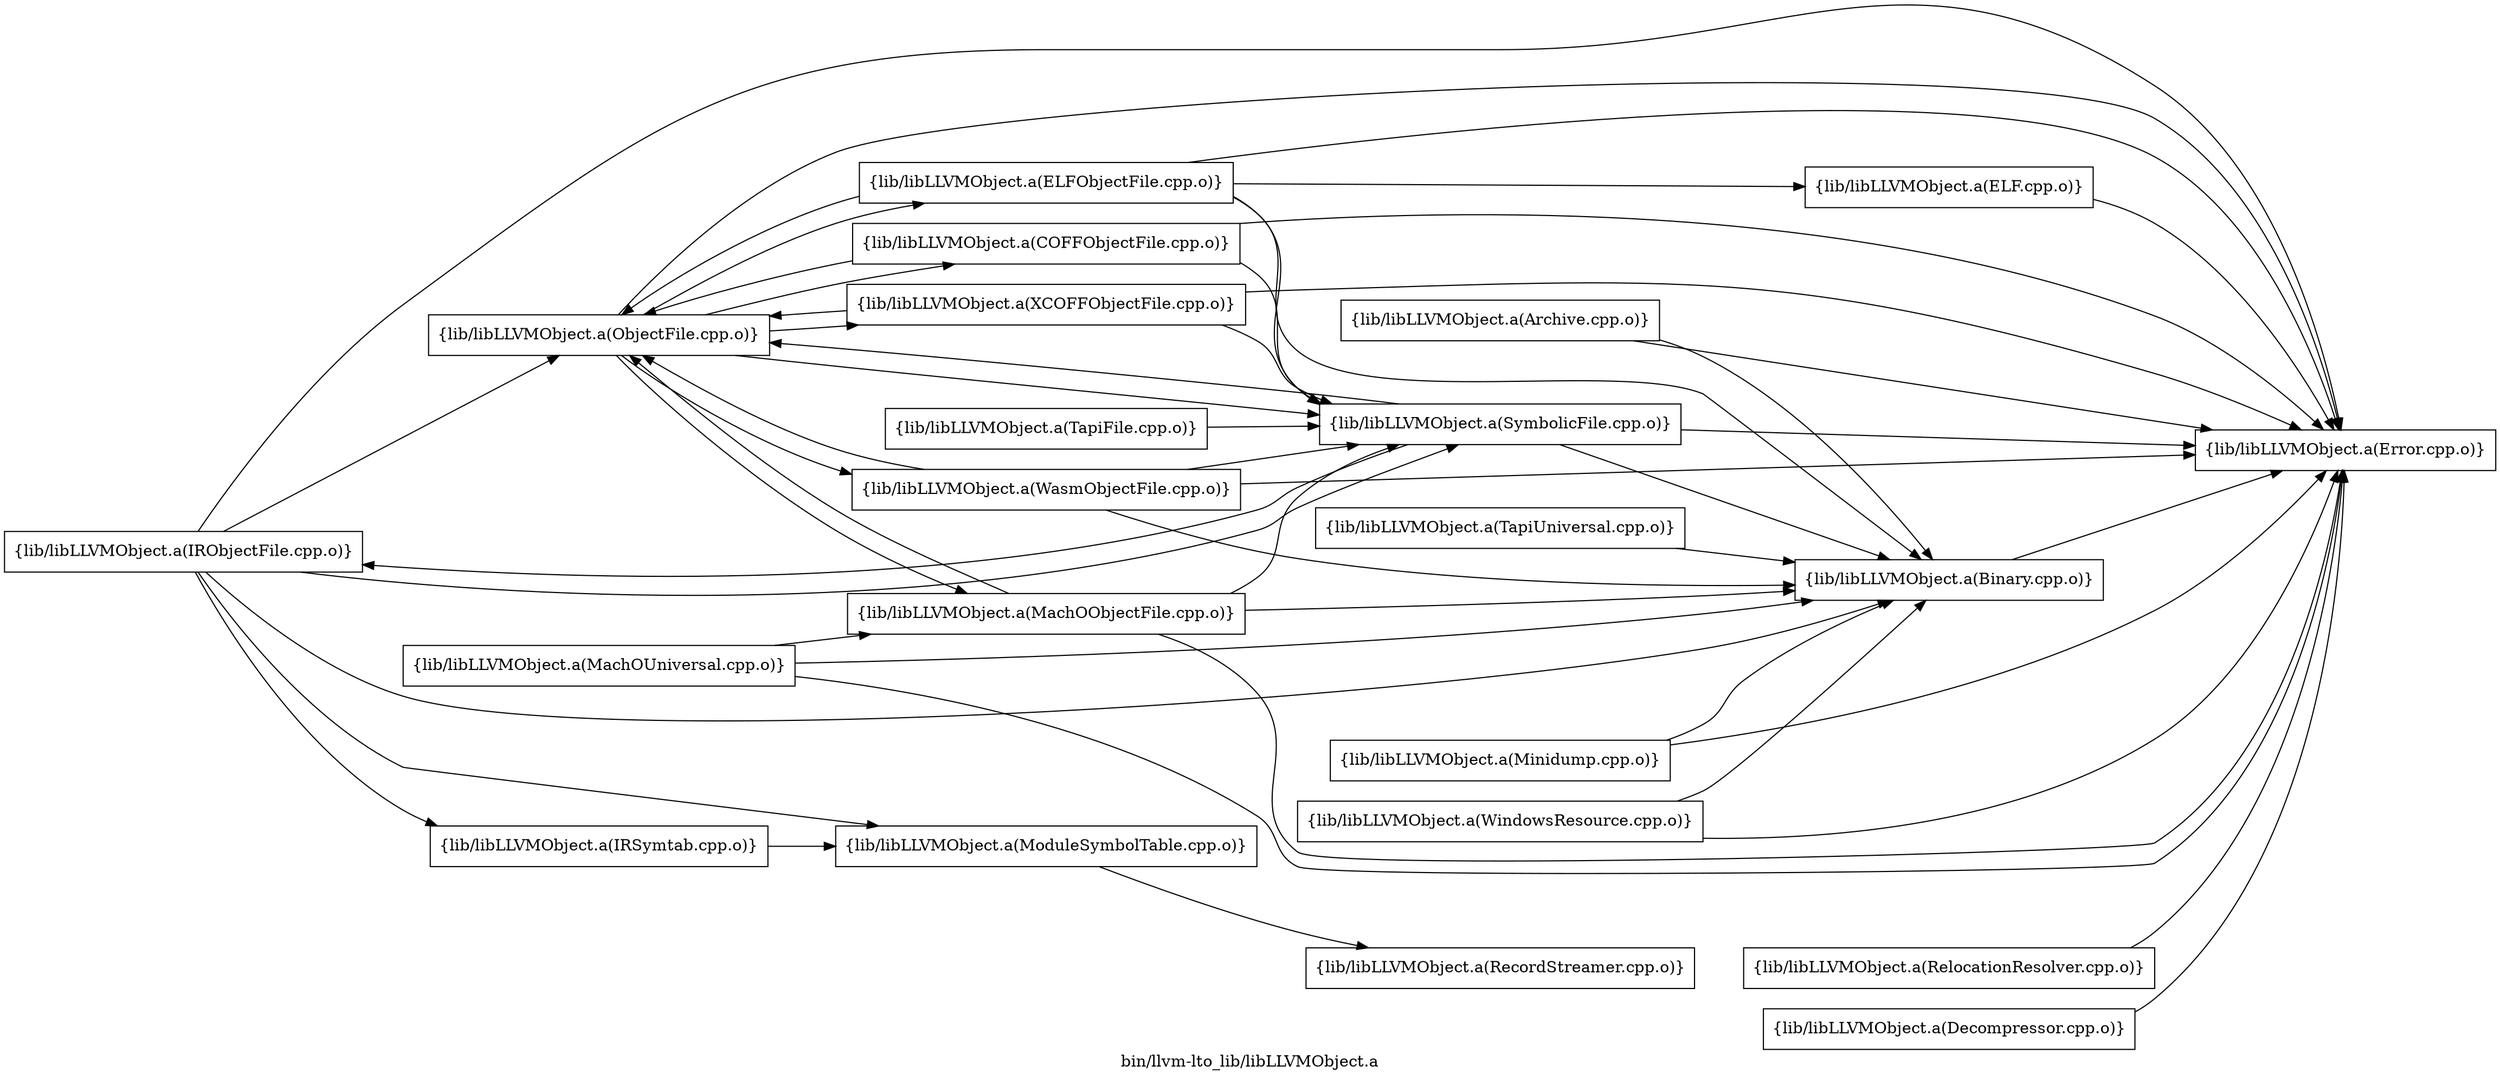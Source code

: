 digraph "bin/llvm-lto_lib/libLLVMObject.a" {
	label="bin/llvm-lto_lib/libLLVMObject.a";
	rankdir=LR;
	{ rank=same; Node0x55b14d5bc078;  }
	{ rank=same; Node0x55b14d5bdf18;  }
	{ rank=same; Node0x55b14d5bc078;  }
	{ rank=same; Node0x55b14d5bdf18;  }

	Node0x55b14d5bc078 [shape=record,shape=box,group=0,label="{lib/libLLVMObject.a(IRSymtab.cpp.o)}"];
	Node0x55b14d5bc078 -> Node0x55b14d5bdf18;
	Node0x55b14d5bdf18 [shape=record,shape=box,group=0,label="{lib/libLLVMObject.a(ModuleSymbolTable.cpp.o)}"];
	Node0x55b14d5bdf18 -> Node0x55b14d5d68d8;
	Node0x55b14d5d7008 [shape=record,shape=box,group=0,label="{lib/libLLVMObject.a(IRObjectFile.cpp.o)}"];
	Node0x55b14d5d7008 -> Node0x55b14d5bb768;
	Node0x55b14d5d7008 -> Node0x55b14d5bc078;
	Node0x55b14d5d7008 -> Node0x55b14d5bdf18;
	Node0x55b14d5d7008 -> Node0x55b14d5beaf8;
	Node0x55b14d5d7008 -> Node0x55b14d5c62a8;
	Node0x55b14d5d7008 -> Node0x55b14d5b29d8;
	Node0x55b14d5c62a8 [shape=record,shape=box,group=0,label="{lib/libLLVMObject.a(Error.cpp.o)}"];
	Node0x55b14d5bb768 [shape=record,shape=box,group=0,label="{lib/libLLVMObject.a(Binary.cpp.o)}"];
	Node0x55b14d5bb768 -> Node0x55b14d5c62a8;
	Node0x55b14d5beaf8 [shape=record,shape=box,group=0,label="{lib/libLLVMObject.a(ObjectFile.cpp.o)}"];
	Node0x55b14d5beaf8 -> Node0x55b14d5bce38;
	Node0x55b14d5beaf8 -> Node0x55b14d5bee18;
	Node0x55b14d5beaf8 -> Node0x55b14d5b5818;
	Node0x55b14d5beaf8 -> Node0x55b14d5c62a8;
	Node0x55b14d5beaf8 -> Node0x55b14d5b29d8;
	Node0x55b14d5beaf8 -> Node0x55b14d5b1858;
	Node0x55b14d5beaf8 -> Node0x55b14d5b4c88;
	Node0x55b14d5b29d8 [shape=record,shape=box,group=0,label="{lib/libLLVMObject.a(SymbolicFile.cpp.o)}"];
	Node0x55b14d5b29d8 -> Node0x55b14d5bb768;
	Node0x55b14d5b29d8 -> Node0x55b14d5beaf8;
	Node0x55b14d5b29d8 -> Node0x55b14d5c62a8;
	Node0x55b14d5b29d8 -> Node0x55b14d5d7008;
	Node0x55b14d5bba88 [shape=record,shape=box,group=0,label="{lib/libLLVMObject.a(Archive.cpp.o)}"];
	Node0x55b14d5bba88 -> Node0x55b14d5bb768;
	Node0x55b14d5bba88 -> Node0x55b14d5c62a8;
	Node0x55b14d5bccf8 [shape=record,shape=box,group=0,label="{lib/libLLVMObject.a(MachOUniversal.cpp.o)}"];
	Node0x55b14d5bccf8 -> Node0x55b14d5bb768;
	Node0x55b14d5bccf8 -> Node0x55b14d5bce38;
	Node0x55b14d5bccf8 -> Node0x55b14d5c62a8;
	Node0x55b14d5bce38 [shape=record,shape=box,group=0,label="{lib/libLLVMObject.a(MachOObjectFile.cpp.o)}"];
	Node0x55b14d5bce38 -> Node0x55b14d5bb768;
	Node0x55b14d5bce38 -> Node0x55b14d5beaf8;
	Node0x55b14d5bce38 -> Node0x55b14d5c62a8;
	Node0x55b14d5bce38 -> Node0x55b14d5b29d8;
	Node0x55b14d5bdab8 [shape=record,shape=box,group=0,label="{lib/libLLVMObject.a(Minidump.cpp.o)}"];
	Node0x55b14d5bdab8 -> Node0x55b14d5bb768;
	Node0x55b14d5bdab8 -> Node0x55b14d5c62a8;
	Node0x55b14d5d68d8 [shape=record,shape=box,group=0,label="{lib/libLLVMObject.a(RecordStreamer.cpp.o)}"];
	Node0x55b14d5bee18 [shape=record,shape=box,group=0,label="{lib/libLLVMObject.a(ELFObjectFile.cpp.o)}"];
	Node0x55b14d5bee18 -> Node0x55b14d5bb768;
	Node0x55b14d5bee18 -> Node0x55b14d5beaf8;
	Node0x55b14d5bee18 -> Node0x55b14d5b5ae8;
	Node0x55b14d5bee18 -> Node0x55b14d5c62a8;
	Node0x55b14d5bee18 -> Node0x55b14d5b29d8;
	Node0x55b14d5b5818 [shape=record,shape=box,group=0,label="{lib/libLLVMObject.a(COFFObjectFile.cpp.o)}"];
	Node0x55b14d5b5818 -> Node0x55b14d5beaf8;
	Node0x55b14d5b5818 -> Node0x55b14d5c62a8;
	Node0x55b14d5b5818 -> Node0x55b14d5b29d8;
	Node0x55b14d5b1858 [shape=record,shape=box,group=0,label="{lib/libLLVMObject.a(WasmObjectFile.cpp.o)}"];
	Node0x55b14d5b1858 -> Node0x55b14d5bb768;
	Node0x55b14d5b1858 -> Node0x55b14d5beaf8;
	Node0x55b14d5b1858 -> Node0x55b14d5c62a8;
	Node0x55b14d5b1858 -> Node0x55b14d5b29d8;
	Node0x55b14d5b4c88 [shape=record,shape=box,group=0,label="{lib/libLLVMObject.a(XCOFFObjectFile.cpp.o)}"];
	Node0x55b14d5b4c88 -> Node0x55b14d5beaf8;
	Node0x55b14d5b4c88 -> Node0x55b14d5c62a8;
	Node0x55b14d5b4c88 -> Node0x55b14d5b29d8;
	Node0x55b14d5b5ae8 [shape=record,shape=box,group=0,label="{lib/libLLVMObject.a(ELF.cpp.o)}"];
	Node0x55b14d5b5ae8 -> Node0x55b14d5c62a8;
	Node0x55b14d5b1f38 [shape=record,shape=box,group=0,label="{lib/libLLVMObject.a(TapiUniversal.cpp.o)}"];
	Node0x55b14d5b1f38 -> Node0x55b14d5bb768;
	Node0x55b14d5b10d8 [shape=record,shape=box,group=0,label="{lib/libLLVMObject.a(TapiFile.cpp.o)}"];
	Node0x55b14d5b10d8 -> Node0x55b14d5b29d8;
	Node0x55b14d5b09a8 [shape=record,shape=box,group=0,label="{lib/libLLVMObject.a(WindowsResource.cpp.o)}"];
	Node0x55b14d5b09a8 -> Node0x55b14d5bb768;
	Node0x55b14d5b09a8 -> Node0x55b14d5c62a8;
	Node0x55b14d5c3a08 [shape=record,shape=box,group=0,label="{lib/libLLVMObject.a(RelocationResolver.cpp.o)}"];
	Node0x55b14d5c3a08 -> Node0x55b14d5c62a8;
	Node0x55b14d5bdba8 [shape=record,shape=box,group=0,label="{lib/libLLVMObject.a(Decompressor.cpp.o)}"];
	Node0x55b14d5bdba8 -> Node0x55b14d5c62a8;
}
